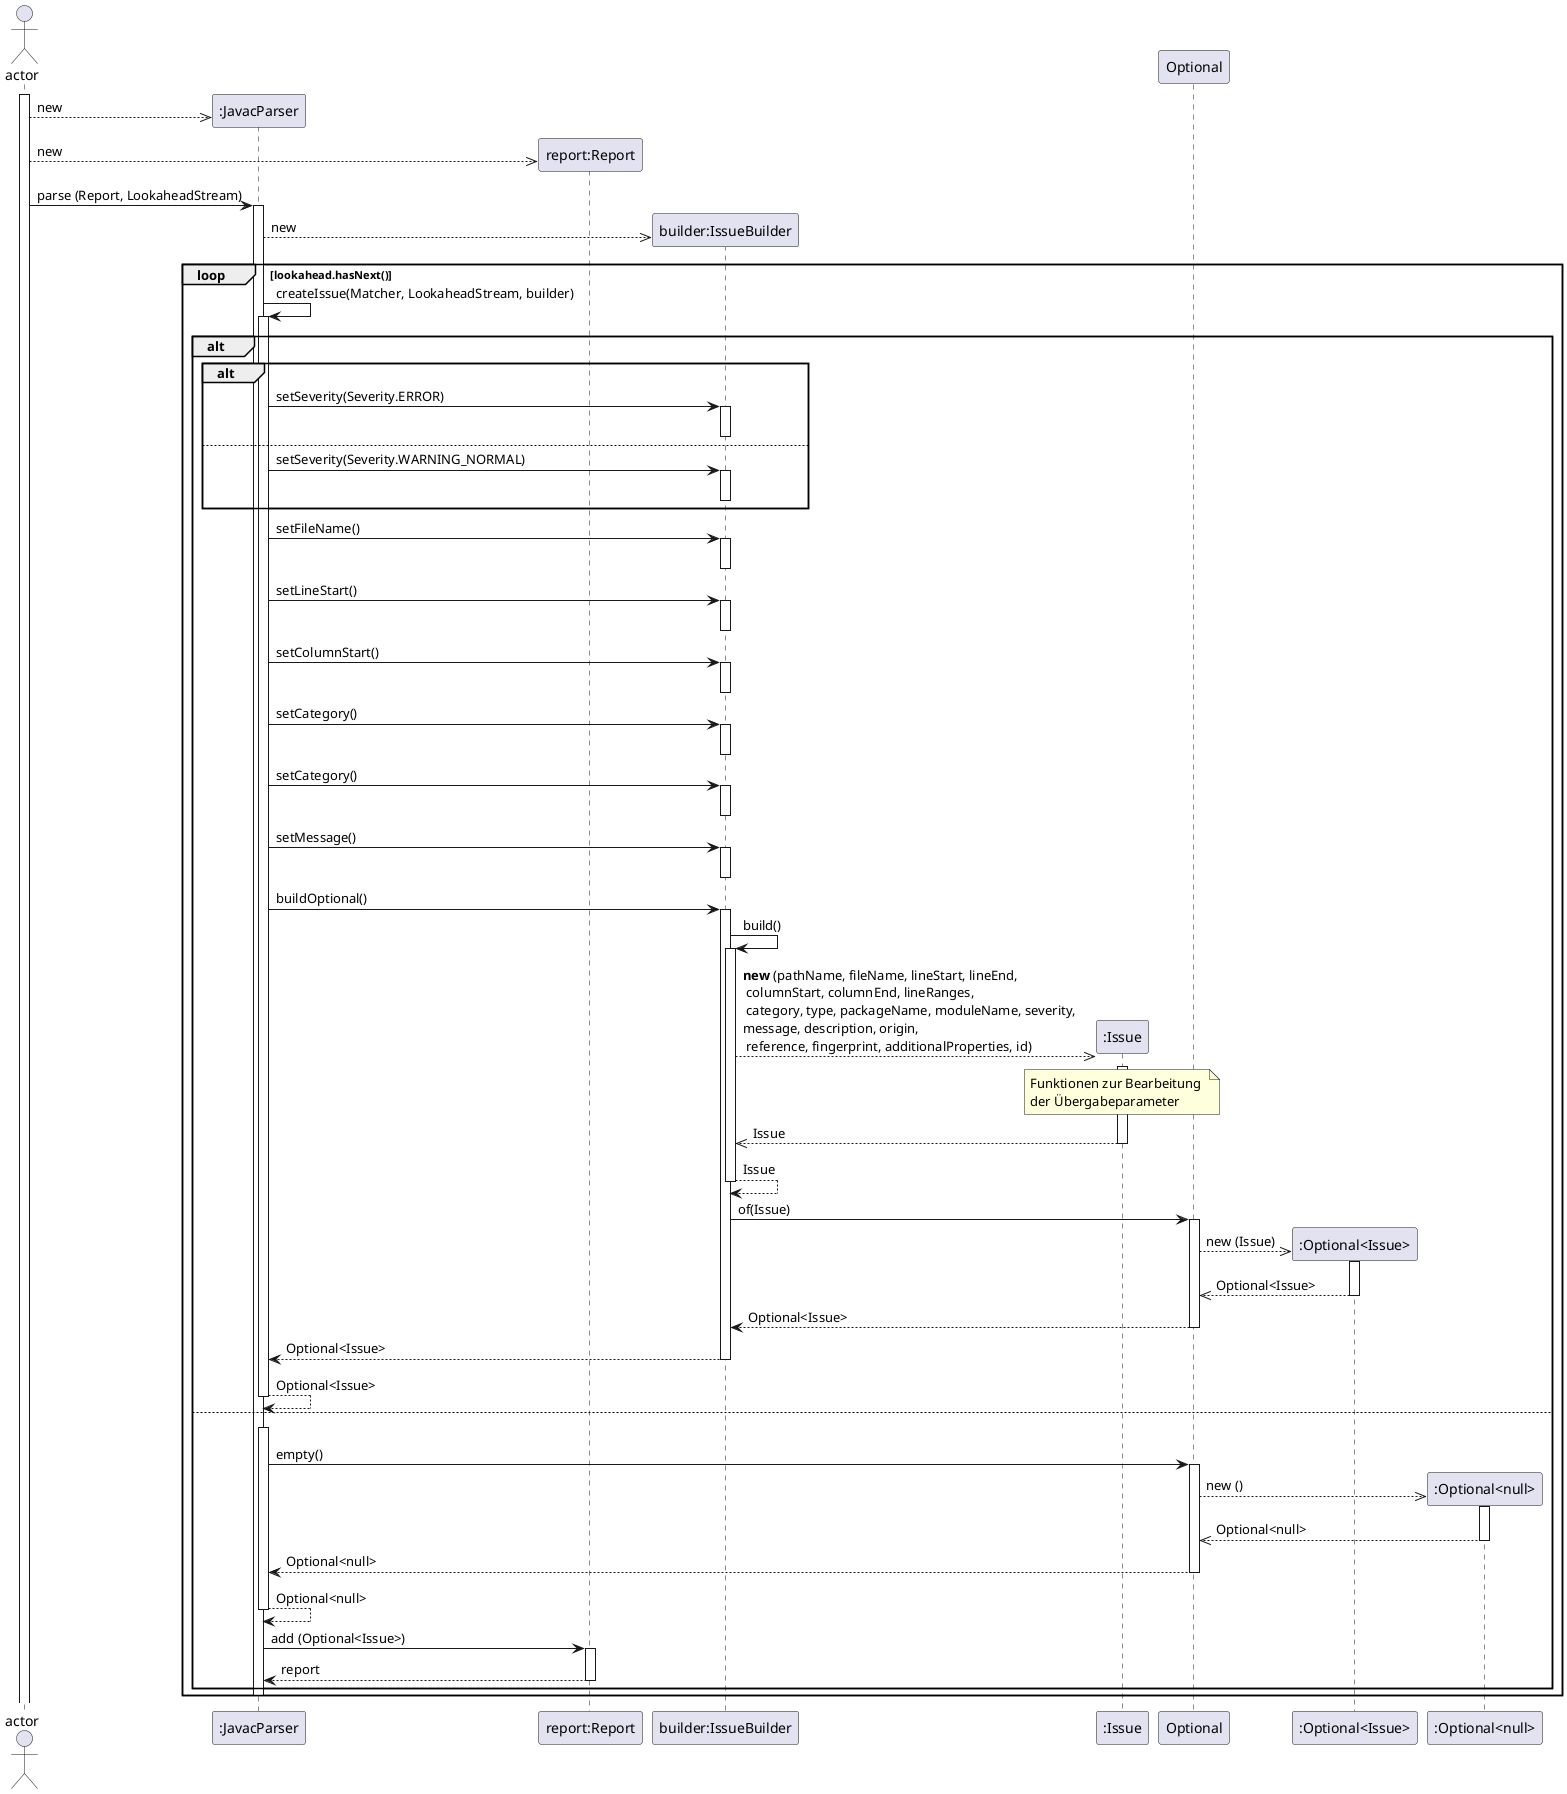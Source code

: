 @startuml
' FRAGEN:
' Tests für den Builder schreiben?
' Copy() nötig?



actor actor
activate actor

create ":JavacParser" as JavacParser
actor -->> JavacParser: new

create "report:Report" as Report
actor -->> Report: new

actor -> JavacParser: parse (Report, LookaheadStream)
activate JavacParser
create "builder:IssueBuilder" as IssueBuilder
JavacParser -->> IssueBuilder: new

loop lookahead.hasNext()
    JavacParser -> JavacParser: createIssue(Matcher, LookaheadStream, builder)
    alt
        activate JavacParser

        ''' Optionale Setter
        alt
            JavacParser -> IssueBuilder: setSeverity(Severity.ERROR)
            activate IssueBuilder
            deactivate IssueBuilder
        else
            JavacParser -> IssueBuilder: setSeverity(Severity.WARNING_NORMAL)
            activate IssueBuilder
            deactivate IssueBuilder
        end
        '''Setter
        JavacParser -> IssueBuilder: setFileName()
        activate IssueBuilder
        deactivate IssueBuilder
        JavacParser -> IssueBuilder: setLineStart()
        activate IssueBuilder
        deactivate IssueBuilder
        JavacParser -> IssueBuilder: setColumnStart()
        activate IssueBuilder
        deactivate IssueBuilder
        JavacParser -> IssueBuilder: setCategory()
        activate IssueBuilder
        deactivate IssueBuilder
        JavacParser -> IssueBuilder: setCategory()
        activate IssueBuilder
        deactivate IssueBuilder
        JavacParser -> IssueBuilder: setMessage()
        activate IssueBuilder
        deactivate IssueBuilder

        '''build
        JavacParser -> IssueBuilder: buildOptional()
        activate IssueBuilder
        IssueBuilder -> IssueBuilder: build()
        activate IssueBuilder
        create ":Issue" as Issue
        IssueBuilder -->> Issue: **new** (pathName, fileName, lineStart, lineEnd, \n columnStart, columnEnd, lineRanges, \n category, type, packageName, moduleName, severity, \nmessage, description, origin,\n reference, fingerprint, additionalProperties, id)

        '''Issue Konstruktor
        activate Issue

        note over Issue: Funktionen zur Bearbeitung \nder Übergabeparameter

        '''Rückgabe
        return Issue
        return Issue


        IssueBuilder -> Optional: of(Issue)
        activate Optional

        create ":Optional<Issue>" as Optiona
        Optional -->> Optiona: new (Issue)
        activate Optiona


        return Optional<Issue>
        return Optional<Issue>
        return Optional<Issue>
        return Optional<Issue>

    else
        JavacParser -[hidden]> JavacParser
        activate JavacParser
        JavacParser -> Optional: empty()
        activate Optional

        create ":Optional<null>" as Option
        Optional -->> Option: new ()
        activate Option

        return Optional<null>
        return Optional<null>
        return Optional<null>

    JavacParser -> Report:add (Optional<Issue>)
    activate Report
    return report

    end
    activate JavacParser
    deactivate JavacParser
    deactivate JavacParser
end

@enduml